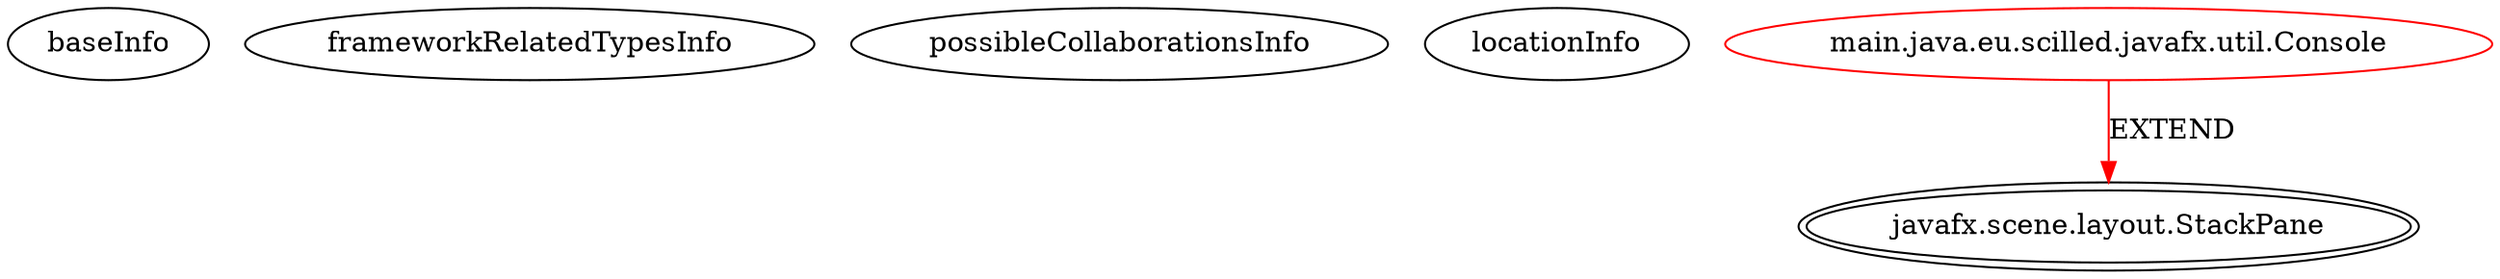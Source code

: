 digraph {
baseInfo[graphId=893,category="extension_graph",isAnonymous=false,possibleRelation=false]
frameworkRelatedTypesInfo[0="javafx.scene.layout.StackPane"]
possibleCollaborationsInfo[]
locationInfo[projectName="Mareck-playground",filePath="/Mareck-playground/playground-master/javafx2/src/main/java/eu/scilled/javafx/util/Console.java",contextSignature="Console",graphId="893"]
0[label="main.java.eu.scilled.javafx.util.Console",vertexType="ROOT_CLIENT_CLASS_DECLARATION",isFrameworkType=false,color=red]
1[label="javafx.scene.layout.StackPane",vertexType="FRAMEWORK_CLASS_TYPE",isFrameworkType=true,peripheries=2]
0->1[label="EXTEND",color=red]
}
